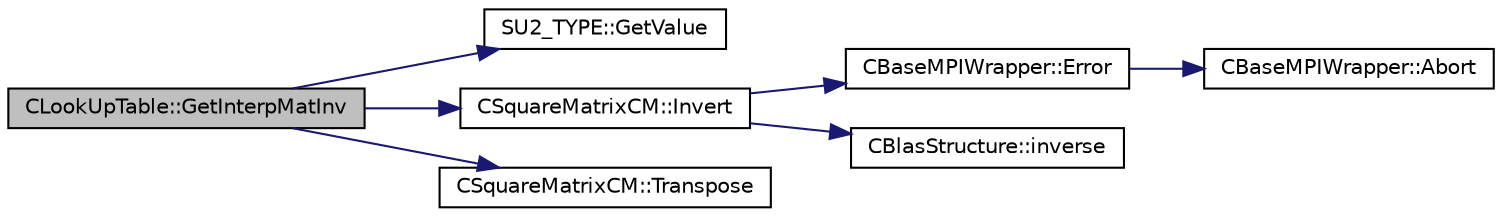 digraph "CLookUpTable::GetInterpMatInv"
{
 // LATEX_PDF_SIZE
  edge [fontname="Helvetica",fontsize="10",labelfontname="Helvetica",labelfontsize="10"];
  node [fontname="Helvetica",fontsize="10",shape=record];
  rankdir="LR";
  Node1 [label="CLookUpTable::GetInterpMatInv",height=0.2,width=0.4,color="black", fillcolor="grey75", style="filled", fontcolor="black",tooltip="compute the inverse matrix for interpolation."];
  Node1 -> Node2 [color="midnightblue",fontsize="10",style="solid",fontname="Helvetica"];
  Node2 [label="SU2_TYPE::GetValue",height=0.2,width=0.4,color="black", fillcolor="white", style="filled",URL="$namespaceSU2__TYPE.html#adf52a59d6f4e578f7915ec9abbf7cb22",tooltip="Get the (primitive) value of the datatype (needs to be specialized for active types)."];
  Node1 -> Node3 [color="midnightblue",fontsize="10",style="solid",fontname="Helvetica"];
  Node3 [label="CSquareMatrixCM::Invert",height=0.2,width=0.4,color="black", fillcolor="white", style="filled",URL="$classCSquareMatrixCM.html#ad6d110433a912ecd234be1901f5d0d6c",tooltip="Function, which inverts the matrix in-place."];
  Node3 -> Node4 [color="midnightblue",fontsize="10",style="solid",fontname="Helvetica"];
  Node4 [label="CBaseMPIWrapper::Error",height=0.2,width=0.4,color="black", fillcolor="white", style="filled",URL="$classCBaseMPIWrapper.html#a04457c47629bda56704e6a8804833eeb",tooltip=" "];
  Node4 -> Node5 [color="midnightblue",fontsize="10",style="solid",fontname="Helvetica"];
  Node5 [label="CBaseMPIWrapper::Abort",height=0.2,width=0.4,color="black", fillcolor="white", style="filled",URL="$classCBaseMPIWrapper.html#af7297d861dca86b45cf561b6ab642e8f",tooltip=" "];
  Node3 -> Node6 [color="midnightblue",fontsize="10",style="solid",fontname="Helvetica"];
  Node6 [label="CBlasStructure::inverse",height=0.2,width=0.4,color="black", fillcolor="white", style="filled",URL="$classCBlasStructure.html#addc745704563917ab2a27b9f0ee611d8",tooltip="Invert a square matrix."];
  Node1 -> Node7 [color="midnightblue",fontsize="10",style="solid",fontname="Helvetica"];
  Node7 [label="CSquareMatrixCM::Transpose",height=0.2,width=0.4,color="black", fillcolor="white", style="filled",URL="$classCSquareMatrixCM.html#aa568c311679f7a6b4f710e5db968d5eb",tooltip="Function, which transposes the matrix in-place."];
}

